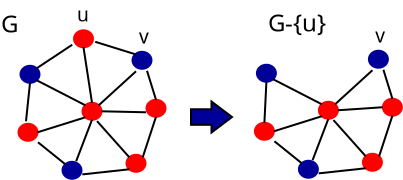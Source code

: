 <?xml version="1.0" encoding="UTF-8"?>
<dia:diagram xmlns:dia="http://www.lysator.liu.se/~alla/dia/">
  <dia:layer name="Background" visible="true">
    <dia:object type="Standard - Ellipse" version="0" id="O0">
      <dia:attribute name="obj_pos">
        <dia:point val="8.7,3.35"/>
      </dia:attribute>
      <dia:attribute name="obj_bb">
        <dia:rectangle val="8.65,3.3;9.7,4.25"/>
      </dia:attribute>
      <dia:attribute name="elem_corner">
        <dia:point val="8.7,3.35"/>
      </dia:attribute>
      <dia:attribute name="elem_width">
        <dia:real val="0.95"/>
      </dia:attribute>
      <dia:attribute name="elem_height">
        <dia:real val="0.85"/>
      </dia:attribute>
      <dia:attribute name="border_color">
        <dia:color val="#ff0000"/>
      </dia:attribute>
      <dia:attribute name="inner_color">
        <dia:color val="#ff0000"/>
      </dia:attribute>
    </dia:object>
    <dia:object type="Standard - Ellipse" version="0" id="O1">
      <dia:attribute name="obj_pos">
        <dia:point val="9.125,6.975"/>
      </dia:attribute>
      <dia:attribute name="obj_bb">
        <dia:rectangle val="9.075,6.925;10.125,7.875"/>
      </dia:attribute>
      <dia:attribute name="elem_corner">
        <dia:point val="9.125,6.975"/>
      </dia:attribute>
      <dia:attribute name="elem_width">
        <dia:real val="0.95"/>
      </dia:attribute>
      <dia:attribute name="elem_height">
        <dia:real val="0.85"/>
      </dia:attribute>
      <dia:attribute name="border_color">
        <dia:color val="#ff0000"/>
      </dia:attribute>
      <dia:attribute name="inner_color">
        <dia:color val="#ff0000"/>
      </dia:attribute>
    </dia:object>
    <dia:object type="Standard - Ellipse" version="0" id="O2">
      <dia:attribute name="obj_pos">
        <dia:point val="12.325,6.825"/>
      </dia:attribute>
      <dia:attribute name="obj_bb">
        <dia:rectangle val="12.275,6.775;13.325,7.725"/>
      </dia:attribute>
      <dia:attribute name="elem_corner">
        <dia:point val="12.325,6.825"/>
      </dia:attribute>
      <dia:attribute name="elem_width">
        <dia:real val="0.95"/>
      </dia:attribute>
      <dia:attribute name="elem_height">
        <dia:real val="0.85"/>
      </dia:attribute>
      <dia:attribute name="border_color">
        <dia:color val="#ff0000"/>
      </dia:attribute>
      <dia:attribute name="inner_color">
        <dia:color val="#ff0000"/>
      </dia:attribute>
    </dia:object>
    <dia:object type="Standard - Ellipse" version="0" id="O3">
      <dia:attribute name="obj_pos">
        <dia:point val="11.325,9.575"/>
      </dia:attribute>
      <dia:attribute name="obj_bb">
        <dia:rectangle val="11.275,9.525;12.325,10.475"/>
      </dia:attribute>
      <dia:attribute name="elem_corner">
        <dia:point val="11.325,9.575"/>
      </dia:attribute>
      <dia:attribute name="elem_width">
        <dia:real val="0.95"/>
      </dia:attribute>
      <dia:attribute name="elem_height">
        <dia:real val="0.85"/>
      </dia:attribute>
      <dia:attribute name="border_color">
        <dia:color val="#ff0000"/>
      </dia:attribute>
      <dia:attribute name="inner_color">
        <dia:color val="#ff0000"/>
      </dia:attribute>
    </dia:object>
    <dia:object type="Standard - Ellipse" version="0" id="O4">
      <dia:attribute name="obj_pos">
        <dia:point val="5.925,8.025"/>
      </dia:attribute>
      <dia:attribute name="obj_bb">
        <dia:rectangle val="5.875,7.975;6.925,8.925"/>
      </dia:attribute>
      <dia:attribute name="elem_corner">
        <dia:point val="5.925,8.025"/>
      </dia:attribute>
      <dia:attribute name="elem_width">
        <dia:real val="0.95"/>
      </dia:attribute>
      <dia:attribute name="elem_height">
        <dia:real val="0.85"/>
      </dia:attribute>
      <dia:attribute name="border_color">
        <dia:color val="#ff0000"/>
      </dia:attribute>
      <dia:attribute name="inner_color">
        <dia:color val="#ff0000"/>
      </dia:attribute>
    </dia:object>
    <dia:object type="Standard - Ellipse" version="0" id="O5">
      <dia:attribute name="obj_pos">
        <dia:point val="11.625,4.425"/>
      </dia:attribute>
      <dia:attribute name="obj_bb">
        <dia:rectangle val="11.575,4.375;12.625,5.325"/>
      </dia:attribute>
      <dia:attribute name="elem_corner">
        <dia:point val="11.625,4.425"/>
      </dia:attribute>
      <dia:attribute name="elem_width">
        <dia:real val="0.95"/>
      </dia:attribute>
      <dia:attribute name="elem_height">
        <dia:real val="0.85"/>
      </dia:attribute>
      <dia:attribute name="border_color">
        <dia:color val="#000099"/>
      </dia:attribute>
      <dia:attribute name="inner_color">
        <dia:color val="#000099"/>
      </dia:attribute>
    </dia:object>
    <dia:object type="Standard - Ellipse" version="0" id="O6">
      <dia:attribute name="obj_pos">
        <dia:point val="6.025,5.125"/>
      </dia:attribute>
      <dia:attribute name="obj_bb">
        <dia:rectangle val="5.975,5.075;7.025,6.025"/>
      </dia:attribute>
      <dia:attribute name="elem_corner">
        <dia:point val="6.025,5.125"/>
      </dia:attribute>
      <dia:attribute name="elem_width">
        <dia:real val="0.95"/>
      </dia:attribute>
      <dia:attribute name="elem_height">
        <dia:real val="0.85"/>
      </dia:attribute>
      <dia:attribute name="border_color">
        <dia:color val="#000099"/>
      </dia:attribute>
      <dia:attribute name="inner_color">
        <dia:color val="#000099"/>
      </dia:attribute>
    </dia:object>
    <dia:object type="Standard - Ellipse" version="0" id="O7">
      <dia:attribute name="obj_pos">
        <dia:point val="8.125,9.925"/>
      </dia:attribute>
      <dia:attribute name="obj_bb">
        <dia:rectangle val="8.075,9.875;9.125,10.825"/>
      </dia:attribute>
      <dia:attribute name="elem_corner">
        <dia:point val="8.125,9.925"/>
      </dia:attribute>
      <dia:attribute name="elem_width">
        <dia:real val="0.95"/>
      </dia:attribute>
      <dia:attribute name="elem_height">
        <dia:real val="0.85"/>
      </dia:attribute>
      <dia:attribute name="border_color">
        <dia:color val="#000099"/>
      </dia:attribute>
      <dia:attribute name="inner_color">
        <dia:color val="#000099"/>
      </dia:attribute>
    </dia:object>
    <dia:object type="Standard - Line" version="0" id="O8">
      <dia:attribute name="obj_pos">
        <dia:point val="9.175,4.2"/>
      </dia:attribute>
      <dia:attribute name="obj_bb">
        <dia:rectangle val="9.118,4.143;9.657,7.032"/>
      </dia:attribute>
      <dia:attribute name="conn_endpoints">
        <dia:point val="9.175,4.2"/>
        <dia:point val="9.6,6.975"/>
      </dia:attribute>
      <dia:attribute name="numcp">
        <dia:int val="1"/>
      </dia:attribute>
      <dia:connections>
        <dia:connection handle="0" to="O0" connection="6"/>
        <dia:connection handle="1" to="O1" connection="1"/>
      </dia:connections>
    </dia:object>
    <dia:object type="Standard - Line" version="0" id="O9">
      <dia:attribute name="obj_pos">
        <dia:point val="9.852,7.892"/>
      </dia:attribute>
      <dia:attribute name="obj_bb">
        <dia:rectangle val="9.781,7.821;11.535,9.77"/>
      </dia:attribute>
      <dia:attribute name="conn_endpoints">
        <dia:point val="9.852,7.892"/>
        <dia:point val="11.464,9.699"/>
      </dia:attribute>
      <dia:attribute name="numcp">
        <dia:int val="1"/>
      </dia:attribute>
      <dia:connections>
        <dia:connection handle="1" to="O3" connection="0"/>
      </dia:connections>
    </dia:object>
    <dia:object type="Standard - Line" version="0" id="O10">
      <dia:attribute name="obj_pos">
        <dia:point val="12.35,5.375"/>
      </dia:attribute>
      <dia:attribute name="obj_bb">
        <dia:rectangle val="12.287,5.312;12.863,6.888"/>
      </dia:attribute>
      <dia:attribute name="conn_endpoints">
        <dia:point val="12.35,5.375"/>
        <dia:point val="12.8,6.825"/>
      </dia:attribute>
      <dia:attribute name="numcp">
        <dia:int val="1"/>
      </dia:attribute>
      <dia:connections>
        <dia:connection handle="1" to="O2" connection="1"/>
      </dia:connections>
    </dia:object>
    <dia:object type="Standard - Line" version="0" id="O11">
      <dia:attribute name="obj_pos">
        <dia:point val="9.761,3.926"/>
      </dia:attribute>
      <dia:attribute name="obj_bb">
        <dia:rectangle val="9.698,3.863;11.827,4.612"/>
      </dia:attribute>
      <dia:attribute name="conn_endpoints">
        <dia:point val="9.761,3.926"/>
        <dia:point val="11.764,4.549"/>
      </dia:attribute>
      <dia:attribute name="numcp">
        <dia:int val="1"/>
      </dia:attribute>
      <dia:connections>
        <dia:connection handle="1" to="O5" connection="0"/>
      </dia:connections>
    </dia:object>
    <dia:object type="Standard - Line" version="0" id="O12">
      <dia:attribute name="obj_pos">
        <dia:point val="6.836,5.249"/>
      </dia:attribute>
      <dia:attribute name="obj_bb">
        <dia:rectangle val="6.767,4.002;8.68,5.319"/>
      </dia:attribute>
      <dia:attribute name="conn_endpoints">
        <dia:point val="6.836,5.249"/>
        <dia:point val="8.611,4.072"/>
      </dia:attribute>
      <dia:attribute name="numcp">
        <dia:int val="1"/>
      </dia:attribute>
      <dia:connections>
        <dia:connection handle="0" to="O6" connection="2"/>
      </dia:connections>
    </dia:object>
    <dia:object type="Standard - Line" version="0" id="O13">
      <dia:attribute name="obj_pos">
        <dia:point val="6.3,7.9"/>
      </dia:attribute>
      <dia:attribute name="obj_bb">
        <dia:rectangle val="6.245,5.92;6.555,7.955"/>
      </dia:attribute>
      <dia:attribute name="conn_endpoints">
        <dia:point val="6.3,7.9"/>
        <dia:point val="6.5,5.975"/>
      </dia:attribute>
      <dia:attribute name="numcp">
        <dia:int val="1"/>
      </dia:attribute>
      <dia:connections>
        <dia:connection handle="1" to="O6" connection="6"/>
      </dia:connections>
    </dia:object>
    <dia:object type="Standard - Line" version="0" id="O14">
      <dia:attribute name="obj_pos">
        <dia:point val="8.264,10.05"/>
      </dia:attribute>
      <dia:attribute name="obj_bb">
        <dia:rectangle val="6.83,8.88;8.334,10.12"/>
      </dia:attribute>
      <dia:attribute name="conn_endpoints">
        <dia:point val="8.264,10.05"/>
        <dia:point val="6.9,8.95"/>
      </dia:attribute>
      <dia:attribute name="numcp">
        <dia:int val="1"/>
      </dia:attribute>
      <dia:connections>
        <dia:connection handle="0" to="O7" connection="0"/>
      </dia:connections>
    </dia:object>
    <dia:object type="Standard - Line" version="0" id="O15">
      <dia:attribute name="obj_pos">
        <dia:point val="11.464,10.3"/>
      </dia:attribute>
      <dia:attribute name="obj_bb">
        <dia:rectangle val="9.06,10.245;11.519,10.61"/>
      </dia:attribute>
      <dia:attribute name="conn_endpoints">
        <dia:point val="11.464,10.3"/>
        <dia:point val="9.115,10.555"/>
      </dia:attribute>
      <dia:attribute name="numcp">
        <dia:int val="1"/>
      </dia:attribute>
      <dia:connections>
        <dia:connection handle="0" to="O3" connection="5"/>
      </dia:connections>
    </dia:object>
    <dia:object type="Standard - Line" version="0" id="O16">
      <dia:attribute name="obj_pos">
        <dia:point val="12.136,9.699"/>
      </dia:attribute>
      <dia:attribute name="obj_bb">
        <dia:rectangle val="12.073,7.612;12.863,9.763"/>
      </dia:attribute>
      <dia:attribute name="conn_endpoints">
        <dia:point val="12.136,9.699"/>
        <dia:point val="12.8,7.675"/>
      </dia:attribute>
      <dia:attribute name="numcp">
        <dia:int val="1"/>
      </dia:attribute>
      <dia:connections>
        <dia:connection handle="0" to="O3" connection="2"/>
        <dia:connection handle="1" to="O2" connection="6"/>
      </dia:connections>
    </dia:object>
    <dia:object type="Standard - Line" version="0" id="O17">
      <dia:attribute name="obj_pos">
        <dia:point val="11.8,5.4"/>
      </dia:attribute>
      <dia:attribute name="obj_bb">
        <dia:rectangle val="9.865,5.329;11.871,7.17"/>
      </dia:attribute>
      <dia:attribute name="conn_endpoints">
        <dia:point val="11.8,5.4"/>
        <dia:point val="9.936,7.099"/>
      </dia:attribute>
      <dia:attribute name="numcp">
        <dia:int val="1"/>
      </dia:attribute>
      <dia:connections>
        <dia:connection handle="1" to="O1" connection="2"/>
      </dia:connections>
    </dia:object>
    <dia:object type="Standard - Line" version="0" id="O18">
      <dia:attribute name="obj_pos">
        <dia:point val="12.3,7.45"/>
      </dia:attribute>
      <dia:attribute name="obj_bb">
        <dia:rectangle val="10.024,7.349;12.351,7.501"/>
      </dia:attribute>
      <dia:attribute name="conn_endpoints">
        <dia:point val="12.3,7.45"/>
        <dia:point val="10.075,7.4"/>
      </dia:attribute>
      <dia:attribute name="numcp">
        <dia:int val="1"/>
      </dia:attribute>
      <dia:connections>
        <dia:connection handle="1" to="O1" connection="4"/>
      </dia:connections>
    </dia:object>
    <dia:object type="Standard - Line" version="0" id="O19">
      <dia:attribute name="obj_pos">
        <dia:point val="9.264,7.099"/>
      </dia:attribute>
      <dia:attribute name="obj_bb">
        <dia:rectangle val="6.769,5.783;9.331,7.167"/>
      </dia:attribute>
      <dia:attribute name="conn_endpoints">
        <dia:point val="9.264,7.099"/>
        <dia:point val="6.836,5.851"/>
      </dia:attribute>
      <dia:attribute name="numcp">
        <dia:int val="1"/>
      </dia:attribute>
      <dia:connections>
        <dia:connection handle="0" to="O1" connection="0"/>
        <dia:connection handle="1" to="O6" connection="7"/>
      </dia:connections>
    </dia:object>
    <dia:object type="Standard - Line" version="0" id="O20">
      <dia:attribute name="obj_pos">
        <dia:point val="9.264,7.701"/>
      </dia:attribute>
      <dia:attribute name="obj_bb">
        <dia:rectangle val="6.812,7.638;9.327,8.513"/>
      </dia:attribute>
      <dia:attribute name="conn_endpoints">
        <dia:point val="9.264,7.701"/>
        <dia:point val="6.875,8.45"/>
      </dia:attribute>
      <dia:attribute name="numcp">
        <dia:int val="1"/>
      </dia:attribute>
      <dia:connections>
        <dia:connection handle="0" to="O1" connection="5"/>
        <dia:connection handle="1" to="O4" connection="4"/>
      </dia:connections>
    </dia:object>
    <dia:object type="Standard - Line" version="0" id="O21">
      <dia:attribute name="obj_pos">
        <dia:point val="9.6,7.825"/>
      </dia:attribute>
      <dia:attribute name="obj_bb">
        <dia:rectangle val="8.743,7.76;9.665,9.962"/>
      </dia:attribute>
      <dia:attribute name="conn_endpoints">
        <dia:point val="9.6,7.825"/>
        <dia:point val="8.808,9.897"/>
      </dia:attribute>
      <dia:attribute name="numcp">
        <dia:int val="1"/>
      </dia:attribute>
      <dia:connections>
        <dia:connection handle="0" to="O1" connection="6"/>
      </dia:connections>
    </dia:object>
    <dia:object type="Standard - Text" version="1" id="O22">
      <dia:attribute name="obj_pos">
        <dia:point val="8.85,2.913"/>
      </dia:attribute>
      <dia:attribute name="obj_bb">
        <dia:rectangle val="8.825,2.075;9.405,3.558"/>
      </dia:attribute>
      <dia:attribute name="text">
        <dia:composite type="text">
          <dia:attribute name="string">
            <dia:string>#u#</dia:string>
          </dia:attribute>
          <dia:attribute name="font">
            <dia:font family="sans" style="0" name="Helvetica"/>
          </dia:attribute>
          <dia:attribute name="height">
            <dia:real val="1.2"/>
          </dia:attribute>
          <dia:attribute name="pos">
            <dia:point val="8.85,2.913"/>
          </dia:attribute>
          <dia:attribute name="color">
            <dia:color val="#000000"/>
          </dia:attribute>
          <dia:attribute name="alignment">
            <dia:enum val="0"/>
          </dia:attribute>
        </dia:composite>
      </dia:attribute>
      <dia:attribute name="valign">
        <dia:enum val="3"/>
      </dia:attribute>
    </dia:object>
    <dia:object type="Standard - Text" version="1" id="O23">
      <dia:attribute name="obj_pos">
        <dia:point val="12.195,3.947"/>
      </dia:attribute>
      <dia:attribute name="obj_bb">
        <dia:rectangle val="12.195,3.348;12.195,5.147"/>
      </dia:attribute>
      <dia:attribute name="text">
        <dia:composite type="text">
          <dia:attribute name="string">
            <dia:string>##</dia:string>
          </dia:attribute>
          <dia:attribute name="font">
            <dia:font family="sans" style="0" name="Helvetica"/>
          </dia:attribute>
          <dia:attribute name="height">
            <dia:real val="1.2"/>
          </dia:attribute>
          <dia:attribute name="pos">
            <dia:point val="12.195,3.947"/>
          </dia:attribute>
          <dia:attribute name="color">
            <dia:color val="#000000"/>
          </dia:attribute>
          <dia:attribute name="alignment">
            <dia:enum val="0"/>
          </dia:attribute>
        </dia:composite>
      </dia:attribute>
      <dia:attribute name="valign">
        <dia:enum val="3"/>
      </dia:attribute>
    </dia:object>
    <dia:object type="Standard - Text" version="1" id="O24">
      <dia:attribute name="obj_pos">
        <dia:point val="11.945,4.01"/>
      </dia:attribute>
      <dia:attribute name="obj_bb">
        <dia:rectangle val="11.945,3.172;12.488,4.656"/>
      </dia:attribute>
      <dia:attribute name="text">
        <dia:composite type="text">
          <dia:attribute name="string">
            <dia:string>#v#</dia:string>
          </dia:attribute>
          <dia:attribute name="font">
            <dia:font family="sans" style="0" name="Helvetica"/>
          </dia:attribute>
          <dia:attribute name="height">
            <dia:real val="1.2"/>
          </dia:attribute>
          <dia:attribute name="pos">
            <dia:point val="11.945,4.01"/>
          </dia:attribute>
          <dia:attribute name="color">
            <dia:color val="#000000"/>
          </dia:attribute>
          <dia:attribute name="alignment">
            <dia:enum val="0"/>
          </dia:attribute>
        </dia:composite>
      </dia:attribute>
      <dia:attribute name="valign">
        <dia:enum val="3"/>
      </dia:attribute>
    </dia:object>
    <dia:object type="Standard - Ellipse" version="0" id="O25">
      <dia:attribute name="obj_pos">
        <dia:point val="20.945,6.923"/>
      </dia:attribute>
      <dia:attribute name="obj_bb">
        <dia:rectangle val="20.895,6.872;21.945,7.822"/>
      </dia:attribute>
      <dia:attribute name="elem_corner">
        <dia:point val="20.945,6.923"/>
      </dia:attribute>
      <dia:attribute name="elem_width">
        <dia:real val="0.95"/>
      </dia:attribute>
      <dia:attribute name="elem_height">
        <dia:real val="0.85"/>
      </dia:attribute>
      <dia:attribute name="border_color">
        <dia:color val="#ff0000"/>
      </dia:attribute>
      <dia:attribute name="inner_color">
        <dia:color val="#ff0000"/>
      </dia:attribute>
    </dia:object>
    <dia:object type="Standard - Ellipse" version="0" id="O26">
      <dia:attribute name="obj_pos">
        <dia:point val="24.145,6.772"/>
      </dia:attribute>
      <dia:attribute name="obj_bb">
        <dia:rectangle val="24.095,6.723;25.145,7.673"/>
      </dia:attribute>
      <dia:attribute name="elem_corner">
        <dia:point val="24.145,6.772"/>
      </dia:attribute>
      <dia:attribute name="elem_width">
        <dia:real val="0.95"/>
      </dia:attribute>
      <dia:attribute name="elem_height">
        <dia:real val="0.85"/>
      </dia:attribute>
      <dia:attribute name="border_color">
        <dia:color val="#ff0000"/>
      </dia:attribute>
      <dia:attribute name="inner_color">
        <dia:color val="#ff0000"/>
      </dia:attribute>
    </dia:object>
    <dia:object type="Standard - Ellipse" version="0" id="O27">
      <dia:attribute name="obj_pos">
        <dia:point val="23.145,9.523"/>
      </dia:attribute>
      <dia:attribute name="obj_bb">
        <dia:rectangle val="23.095,9.473;24.145,10.422"/>
      </dia:attribute>
      <dia:attribute name="elem_corner">
        <dia:point val="23.145,9.523"/>
      </dia:attribute>
      <dia:attribute name="elem_width">
        <dia:real val="0.95"/>
      </dia:attribute>
      <dia:attribute name="elem_height">
        <dia:real val="0.85"/>
      </dia:attribute>
      <dia:attribute name="border_color">
        <dia:color val="#ff0000"/>
      </dia:attribute>
      <dia:attribute name="inner_color">
        <dia:color val="#ff0000"/>
      </dia:attribute>
    </dia:object>
    <dia:object type="Standard - Ellipse" version="0" id="O28">
      <dia:attribute name="obj_pos">
        <dia:point val="17.745,7.973"/>
      </dia:attribute>
      <dia:attribute name="obj_bb">
        <dia:rectangle val="17.695,7.923;18.745,8.873"/>
      </dia:attribute>
      <dia:attribute name="elem_corner">
        <dia:point val="17.745,7.973"/>
      </dia:attribute>
      <dia:attribute name="elem_width">
        <dia:real val="0.95"/>
      </dia:attribute>
      <dia:attribute name="elem_height">
        <dia:real val="0.85"/>
      </dia:attribute>
      <dia:attribute name="border_color">
        <dia:color val="#ff0000"/>
      </dia:attribute>
      <dia:attribute name="inner_color">
        <dia:color val="#ff0000"/>
      </dia:attribute>
    </dia:object>
    <dia:object type="Standard - Ellipse" version="0" id="O29">
      <dia:attribute name="obj_pos">
        <dia:point val="23.445,4.372"/>
      </dia:attribute>
      <dia:attribute name="obj_bb">
        <dia:rectangle val="23.395,4.322;24.445,5.272"/>
      </dia:attribute>
      <dia:attribute name="elem_corner">
        <dia:point val="23.445,4.372"/>
      </dia:attribute>
      <dia:attribute name="elem_width">
        <dia:real val="0.95"/>
      </dia:attribute>
      <dia:attribute name="elem_height">
        <dia:real val="0.85"/>
      </dia:attribute>
      <dia:attribute name="border_color">
        <dia:color val="#000099"/>
      </dia:attribute>
      <dia:attribute name="inner_color">
        <dia:color val="#000099"/>
      </dia:attribute>
    </dia:object>
    <dia:object type="Standard - Ellipse" version="0" id="O30">
      <dia:attribute name="obj_pos">
        <dia:point val="17.845,5.072"/>
      </dia:attribute>
      <dia:attribute name="obj_bb">
        <dia:rectangle val="17.795,5.022;18.845,5.973"/>
      </dia:attribute>
      <dia:attribute name="elem_corner">
        <dia:point val="17.845,5.072"/>
      </dia:attribute>
      <dia:attribute name="elem_width">
        <dia:real val="0.95"/>
      </dia:attribute>
      <dia:attribute name="elem_height">
        <dia:real val="0.85"/>
      </dia:attribute>
      <dia:attribute name="border_color">
        <dia:color val="#000099"/>
      </dia:attribute>
      <dia:attribute name="inner_color">
        <dia:color val="#000099"/>
      </dia:attribute>
    </dia:object>
    <dia:object type="Standard - Ellipse" version="0" id="O31">
      <dia:attribute name="obj_pos">
        <dia:point val="19.945,9.873"/>
      </dia:attribute>
      <dia:attribute name="obj_bb">
        <dia:rectangle val="19.895,9.822;20.945,10.773"/>
      </dia:attribute>
      <dia:attribute name="elem_corner">
        <dia:point val="19.945,9.873"/>
      </dia:attribute>
      <dia:attribute name="elem_width">
        <dia:real val="0.95"/>
      </dia:attribute>
      <dia:attribute name="elem_height">
        <dia:real val="0.85"/>
      </dia:attribute>
      <dia:attribute name="border_color">
        <dia:color val="#000099"/>
      </dia:attribute>
      <dia:attribute name="inner_color">
        <dia:color val="#000099"/>
      </dia:attribute>
    </dia:object>
    <dia:object type="Standard - Line" version="0" id="O32">
      <dia:attribute name="obj_pos">
        <dia:point val="21.672,7.839"/>
      </dia:attribute>
      <dia:attribute name="obj_bb">
        <dia:rectangle val="21.601,7.769;23.355,9.718"/>
      </dia:attribute>
      <dia:attribute name="conn_endpoints">
        <dia:point val="21.672,7.839"/>
        <dia:point val="23.284,9.647"/>
      </dia:attribute>
      <dia:attribute name="numcp">
        <dia:int val="1"/>
      </dia:attribute>
      <dia:connections>
        <dia:connection handle="1" to="O27" connection="0"/>
      </dia:connections>
    </dia:object>
    <dia:object type="Standard - Line" version="0" id="O33">
      <dia:attribute name="obj_pos">
        <dia:point val="24.17,5.322"/>
      </dia:attribute>
      <dia:attribute name="obj_bb">
        <dia:rectangle val="24.107,5.26;24.683,6.835"/>
      </dia:attribute>
      <dia:attribute name="conn_endpoints">
        <dia:point val="24.17,5.322"/>
        <dia:point val="24.62,6.772"/>
      </dia:attribute>
      <dia:attribute name="numcp">
        <dia:int val="1"/>
      </dia:attribute>
      <dia:connections>
        <dia:connection handle="1" to="O26" connection="1"/>
      </dia:connections>
    </dia:object>
    <dia:object type="Standard - Line" version="0" id="O34">
      <dia:attribute name="obj_pos">
        <dia:point val="18.22,7.973"/>
      </dia:attribute>
      <dia:attribute name="obj_bb">
        <dia:rectangle val="18.168,5.87;18.372,8.025"/>
      </dia:attribute>
      <dia:attribute name="conn_endpoints">
        <dia:point val="18.22,7.973"/>
        <dia:point val="18.32,5.923"/>
      </dia:attribute>
      <dia:attribute name="numcp">
        <dia:int val="1"/>
      </dia:attribute>
      <dia:connections>
        <dia:connection handle="0" to="O28" connection="1"/>
        <dia:connection handle="1" to="O30" connection="6"/>
      </dia:connections>
    </dia:object>
    <dia:object type="Standard - Line" version="0" id="O35">
      <dia:attribute name="obj_pos">
        <dia:point val="20.084,9.997"/>
      </dia:attribute>
      <dia:attribute name="obj_bb">
        <dia:rectangle val="18.65,8.827;20.154,10.067"/>
      </dia:attribute>
      <dia:attribute name="conn_endpoints">
        <dia:point val="20.084,9.997"/>
        <dia:point val="18.72,8.898"/>
      </dia:attribute>
      <dia:attribute name="numcp">
        <dia:int val="1"/>
      </dia:attribute>
      <dia:connections>
        <dia:connection handle="0" to="O31" connection="0"/>
      </dia:connections>
    </dia:object>
    <dia:object type="Standard - Line" version="0" id="O36">
      <dia:attribute name="obj_pos">
        <dia:point val="23.284,10.248"/>
      </dia:attribute>
      <dia:attribute name="obj_bb">
        <dia:rectangle val="20.88,10.193;23.339,10.558"/>
      </dia:attribute>
      <dia:attribute name="conn_endpoints">
        <dia:point val="23.284,10.248"/>
        <dia:point val="20.935,10.503"/>
      </dia:attribute>
      <dia:attribute name="numcp">
        <dia:int val="1"/>
      </dia:attribute>
      <dia:connections>
        <dia:connection handle="0" to="O27" connection="5"/>
      </dia:connections>
    </dia:object>
    <dia:object type="Standard - Line" version="0" id="O37">
      <dia:attribute name="obj_pos">
        <dia:point val="23.956,9.647"/>
      </dia:attribute>
      <dia:attribute name="obj_bb">
        <dia:rectangle val="23.893,7.559;24.683,9.71"/>
      </dia:attribute>
      <dia:attribute name="conn_endpoints">
        <dia:point val="23.956,9.647"/>
        <dia:point val="24.62,7.622"/>
      </dia:attribute>
      <dia:attribute name="numcp">
        <dia:int val="1"/>
      </dia:attribute>
      <dia:connections>
        <dia:connection handle="0" to="O27" connection="2"/>
        <dia:connection handle="1" to="O26" connection="6"/>
      </dia:connections>
    </dia:object>
    <dia:object type="Standard - Line" version="0" id="O38">
      <dia:attribute name="obj_pos">
        <dia:point val="23.62,5.348"/>
      </dia:attribute>
      <dia:attribute name="obj_bb">
        <dia:rectangle val="21.685,5.277;23.691,7.118"/>
      </dia:attribute>
      <dia:attribute name="conn_endpoints">
        <dia:point val="23.62,5.348"/>
        <dia:point val="21.756,7.047"/>
      </dia:attribute>
      <dia:attribute name="numcp">
        <dia:int val="1"/>
      </dia:attribute>
      <dia:connections>
        <dia:connection handle="1" to="O25" connection="2"/>
      </dia:connections>
    </dia:object>
    <dia:object type="Standard - Line" version="0" id="O39">
      <dia:attribute name="obj_pos">
        <dia:point val="24.145,7.197"/>
      </dia:attribute>
      <dia:attribute name="obj_bb">
        <dia:rectangle val="21.842,7.144;24.198,7.401"/>
      </dia:attribute>
      <dia:attribute name="conn_endpoints">
        <dia:point val="24.145,7.197"/>
        <dia:point val="21.895,7.348"/>
      </dia:attribute>
      <dia:attribute name="numcp">
        <dia:int val="1"/>
      </dia:attribute>
      <dia:connections>
        <dia:connection handle="0" to="O26" connection="3"/>
        <dia:connection handle="1" to="O25" connection="4"/>
      </dia:connections>
    </dia:object>
    <dia:object type="Standard - Line" version="0" id="O40">
      <dia:attribute name="obj_pos">
        <dia:point val="21.084,7.047"/>
      </dia:attribute>
      <dia:attribute name="obj_bb">
        <dia:rectangle val="18.588,5.731;21.151,7.114"/>
      </dia:attribute>
      <dia:attribute name="conn_endpoints">
        <dia:point val="21.084,7.047"/>
        <dia:point val="18.656,5.798"/>
      </dia:attribute>
      <dia:attribute name="numcp">
        <dia:int val="1"/>
      </dia:attribute>
      <dia:connections>
        <dia:connection handle="0" to="O25" connection="0"/>
        <dia:connection handle="1" to="O30" connection="7"/>
      </dia:connections>
    </dia:object>
    <dia:object type="Standard - Line" version="0" id="O41">
      <dia:attribute name="obj_pos">
        <dia:point val="21.084,7.648"/>
      </dia:attribute>
      <dia:attribute name="obj_bb">
        <dia:rectangle val="18.632,7.585;21.147,8.46"/>
      </dia:attribute>
      <dia:attribute name="conn_endpoints">
        <dia:point val="21.084,7.648"/>
        <dia:point val="18.695,8.398"/>
      </dia:attribute>
      <dia:attribute name="numcp">
        <dia:int val="1"/>
      </dia:attribute>
      <dia:connections>
        <dia:connection handle="0" to="O25" connection="5"/>
        <dia:connection handle="1" to="O28" connection="4"/>
      </dia:connections>
    </dia:object>
    <dia:object type="Standard - Line" version="0" id="O42">
      <dia:attribute name="obj_pos">
        <dia:point val="21.42,7.772"/>
      </dia:attribute>
      <dia:attribute name="obj_bb">
        <dia:rectangle val="20.563,7.708;21.485,9.909"/>
      </dia:attribute>
      <dia:attribute name="conn_endpoints">
        <dia:point val="21.42,7.772"/>
        <dia:point val="20.628,9.845"/>
      </dia:attribute>
      <dia:attribute name="numcp">
        <dia:int val="1"/>
      </dia:attribute>
      <dia:connections>
        <dia:connection handle="0" to="O25" connection="6"/>
      </dia:connections>
    </dia:object>
    <dia:object type="Standard - Text" version="1" id="O43">
      <dia:attribute name="obj_pos">
        <dia:point val="24.015,3.895"/>
      </dia:attribute>
      <dia:attribute name="obj_bb">
        <dia:rectangle val="24.015,3.295;24.015,5.095"/>
      </dia:attribute>
      <dia:attribute name="text">
        <dia:composite type="text">
          <dia:attribute name="string">
            <dia:string>##</dia:string>
          </dia:attribute>
          <dia:attribute name="font">
            <dia:font family="sans" style="0" name="Helvetica"/>
          </dia:attribute>
          <dia:attribute name="height">
            <dia:real val="1.2"/>
          </dia:attribute>
          <dia:attribute name="pos">
            <dia:point val="24.015,3.895"/>
          </dia:attribute>
          <dia:attribute name="color">
            <dia:color val="#000000"/>
          </dia:attribute>
          <dia:attribute name="alignment">
            <dia:enum val="0"/>
          </dia:attribute>
        </dia:composite>
      </dia:attribute>
      <dia:attribute name="valign">
        <dia:enum val="3"/>
      </dia:attribute>
    </dia:object>
    <dia:object type="Standard - Text" version="1" id="O44">
      <dia:attribute name="obj_pos">
        <dia:point val="23.765,3.958"/>
      </dia:attribute>
      <dia:attribute name="obj_bb">
        <dia:rectangle val="23.765,3.145;24.282,4.553"/>
      </dia:attribute>
      <dia:attribute name="text">
        <dia:composite type="text">
          <dia:attribute name="string">
            <dia:string>#v#</dia:string>
          </dia:attribute>
          <dia:attribute name="font">
            <dia:font family="sans" style="0" name="Helvetica"/>
          </dia:attribute>
          <dia:attribute name="height">
            <dia:real val="1.2"/>
          </dia:attribute>
          <dia:attribute name="pos">
            <dia:point val="23.765,3.958"/>
          </dia:attribute>
          <dia:attribute name="color">
            <dia:color val="#000000"/>
          </dia:attribute>
          <dia:attribute name="alignment">
            <dia:enum val="0"/>
          </dia:attribute>
        </dia:composite>
      </dia:attribute>
      <dia:attribute name="valign">
        <dia:enum val="3"/>
      </dia:attribute>
    </dia:object>
    <dia:object type="Geometric - Right Arrow" version="0" id="O45">
      <dia:attribute name="obj_pos">
        <dia:point val="14.55,6.912"/>
      </dia:attribute>
      <dia:attribute name="obj_bb">
        <dia:rectangle val="14.5,6.812;16.683,8.563"/>
      </dia:attribute>
      <dia:attribute name="elem_corner">
        <dia:point val="14.55,6.912"/>
      </dia:attribute>
      <dia:attribute name="elem_width">
        <dia:real val="2.05"/>
      </dia:attribute>
      <dia:attribute name="elem_height">
        <dia:real val="1.55"/>
      </dia:attribute>
      <dia:attribute name="line_width">
        <dia:real val="0.1"/>
      </dia:attribute>
      <dia:attribute name="line_colour">
        <dia:color val="#000000"/>
      </dia:attribute>
      <dia:attribute name="fill_colour">
        <dia:color val="#000099"/>
      </dia:attribute>
      <dia:attribute name="show_background">
        <dia:boolean val="true"/>
      </dia:attribute>
      <dia:attribute name="line_style">
        <dia:enum val="0"/>
        <dia:real val="1"/>
      </dia:attribute>
      <dia:attribute name="flip_horizontal">
        <dia:boolean val="false"/>
      </dia:attribute>
      <dia:attribute name="flip_vertical">
        <dia:boolean val="false"/>
      </dia:attribute>
    </dia:object>
    <dia:object type="Standard - Text" version="1" id="O46">
      <dia:attribute name="obj_pos">
        <dia:point val="5.05,3.462"/>
      </dia:attribute>
      <dia:attribute name="obj_bb">
        <dia:rectangle val="5.018,2.413;5.897,4.269"/>
      </dia:attribute>
      <dia:attribute name="text">
        <dia:composite type="text">
          <dia:attribute name="string">
            <dia:string>#G#</dia:string>
          </dia:attribute>
          <dia:attribute name="font">
            <dia:font family="sans" style="0" name="Helvetica"/>
          </dia:attribute>
          <dia:attribute name="height">
            <dia:real val="1.5"/>
          </dia:attribute>
          <dia:attribute name="pos">
            <dia:point val="5.05,3.462"/>
          </dia:attribute>
          <dia:attribute name="color">
            <dia:color val="#000000"/>
          </dia:attribute>
          <dia:attribute name="alignment">
            <dia:enum val="0"/>
          </dia:attribute>
        </dia:composite>
      </dia:attribute>
      <dia:attribute name="valign">
        <dia:enum val="3"/>
      </dia:attribute>
    </dia:object>
    <dia:object type="Standard - Text" version="1" id="O47">
      <dia:attribute name="obj_pos">
        <dia:point val="18.395,3.415"/>
      </dia:attribute>
      <dia:attribute name="obj_bb">
        <dia:rectangle val="18.395,2.366;21.752,4.221"/>
      </dia:attribute>
      <dia:attribute name="text">
        <dia:composite type="text">
          <dia:attribute name="string">
            <dia:string>#G-{u}#</dia:string>
          </dia:attribute>
          <dia:attribute name="font">
            <dia:font family="sans" style="0" name="Helvetica"/>
          </dia:attribute>
          <dia:attribute name="height">
            <dia:real val="1.5"/>
          </dia:attribute>
          <dia:attribute name="pos">
            <dia:point val="18.395,3.415"/>
          </dia:attribute>
          <dia:attribute name="color">
            <dia:color val="#000000"/>
          </dia:attribute>
          <dia:attribute name="alignment">
            <dia:enum val="0"/>
          </dia:attribute>
        </dia:composite>
      </dia:attribute>
      <dia:attribute name="valign">
        <dia:enum val="3"/>
      </dia:attribute>
    </dia:object>
  </dia:layer>
</dia:diagram>
